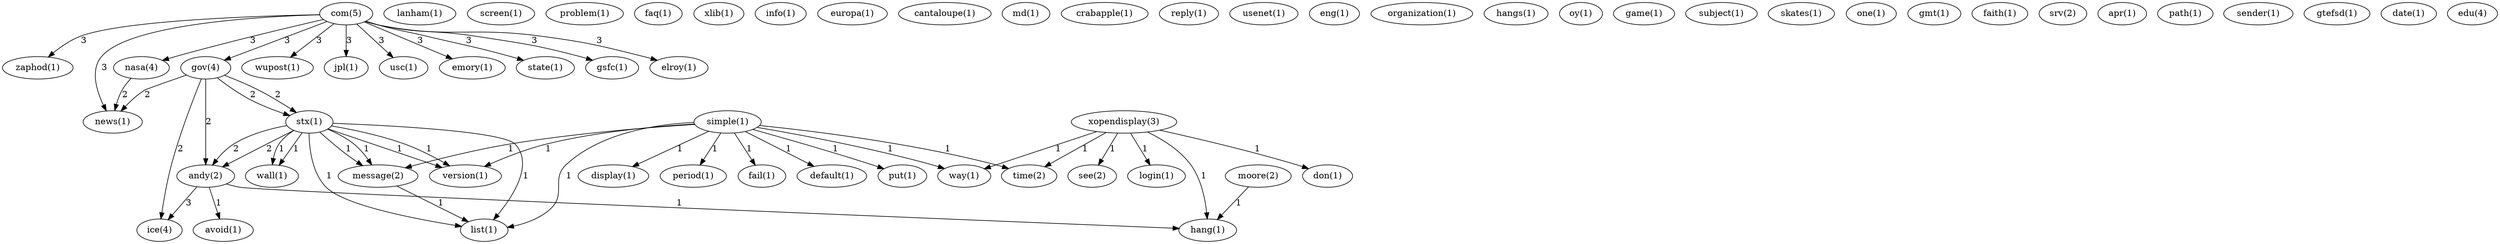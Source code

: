 digraph G {
  com [ label="com(5)" ];
  zaphod [ label="zaphod(1)" ];
  gov [ label="gov(4)" ];
  wupost [ label="wupost(1)" ];
  jpl [ label="jpl(1)" ];
  nasa [ label="nasa(4)" ];
  usc [ label="usc(1)" ];
  emory [ label="emory(1)" ];
  news [ label="news(1)" ];
  state [ label="state(1)" ];
  gsfc [ label="gsfc(1)" ];
  elroy [ label="elroy(1)" ];
  lanham [ label="lanham(1)" ];
  stx [ label="stx(4)" ];
  stx [ label="stx(1)" ];
  andy [ label="andy(2)" ];
  ice [ label="ice(4)" ];
  screen [ label="screen(1)" ];
  simple [ label="simple(1)" ];
  default [ label="default(1)" ];
  put [ label="put(1)" ];
  display [ label="display(1)" ];
  period [ label="period(1)" ];
  fail [ label="fail(1)" ];
  version [ label="version(1)" ];
  way [ label="way(1)" ];
  message [ label="message(2)" ];
  list [ label="list(1)" ];
  time [ label="time(2)" ];
  problem [ label="problem(1)" ];
  faq [ label="faq(1)" ];
  xlib [ label="xlib(1)" ];
  wall [ label="wall(1)" ];
  info [ label="info(1)" ];
  europa [ label="europa(1)" ];
  avoid [ label="avoid(1)" ];
  hang [ label="hang(1)" ];
  cantaloupe [ label="cantaloupe(1)" ];
  md [ label="md(1)" ];
  crabapple [ label="crabapple(1)" ];
  reply [ label="reply(1)" ];
  usenet [ label="usenet(1)" ];
  eng [ label="eng(1)" ];
  organization [ label="organization(1)" ];
  hangs [ label="hangs(1)" ];
  oy [ label="oy(1)" ];
  game [ label="game(1)" ];
  subject [ label="subject(1)" ];
  skates [ label="skates(1)" ];
  one [ label="one(1)" ];
  gmt [ label="gmt(1)" ];
  faith [ label="faith(1)" ];
  xopendisplay [ label="xopendisplay(3)" ];
  login [ label="login(1)" ];
  don [ label="don(1)" ];
  see [ label="see(2)" ];
  srv [ label="srv(2)" ];
  apr [ label="apr(1)" ];
  path [ label="path(1)" ];
  moore [ label="moore(2)" ];
  sender [ label="sender(1)" ];
  gtefsd [ label="gtefsd(1)" ];
  date [ label="date(1)" ];
  edu [ label="edu(4)" ];
  com -> zaphod [ label="3" ];
  com -> gov [ label="3" ];
  com -> wupost [ label="3" ];
  com -> jpl [ label="3" ];
  com -> nasa [ label="3" ];
  com -> usc [ label="3" ];
  com -> emory [ label="3" ];
  com -> news [ label="3" ];
  com -> state [ label="3" ];
  com -> gsfc [ label="3" ];
  com -> elroy [ label="3" ];
  gov -> stx [ label="2" ];
  gov -> stx [ label="2" ];
  gov -> andy [ label="2" ];
  gov -> ice [ label="2" ];
  gov -> news [ label="2" ];
  simple -> default [ label="1" ];
  simple -> put [ label="1" ];
  simple -> display [ label="1" ];
  simple -> period [ label="1" ];
  simple -> fail [ label="1" ];
  simple -> version [ label="1" ];
  simple -> way [ label="1" ];
  simple -> message [ label="1" ];
  simple -> list [ label="1" ];
  simple -> time [ label="1" ];
  stx -> andy [ label="2" ];
  stx -> version [ label="1" ];
  stx -> message [ label="1" ];
  stx -> list [ label="1" ];
  stx -> wall [ label="1" ];
  stx -> andy [ label="2" ];
  stx -> version [ label="1" ];
  stx -> message [ label="1" ];
  stx -> list [ label="1" ];
  stx -> wall [ label="1" ];
  andy -> ice [ label="3" ];
  andy -> avoid [ label="1" ];
  andy -> hang [ label="1" ];
  nasa -> news [ label="2" ];
  xopendisplay -> way [ label="1" ];
  xopendisplay -> login [ label="1" ];
  xopendisplay -> hang [ label="1" ];
  xopendisplay -> don [ label="1" ];
  xopendisplay -> time [ label="1" ];
  xopendisplay -> see [ label="1" ];
  message -> list [ label="1" ];
  moore -> hang [ label="1" ];
}

